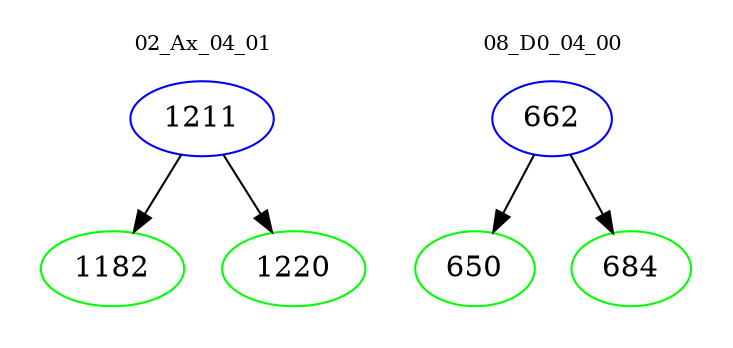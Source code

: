 digraph{
subgraph cluster_0 {
color = white
label = "02_Ax_04_01";
fontsize=10;
T0_1211 [label="1211", color="blue"]
T0_1211 -> T0_1182 [color="black"]
T0_1182 [label="1182", color="green"]
T0_1211 -> T0_1220 [color="black"]
T0_1220 [label="1220", color="green"]
}
subgraph cluster_1 {
color = white
label = "08_D0_04_00";
fontsize=10;
T1_662 [label="662", color="blue"]
T1_662 -> T1_650 [color="black"]
T1_650 [label="650", color="green"]
T1_662 -> T1_684 [color="black"]
T1_684 [label="684", color="green"]
}
}
